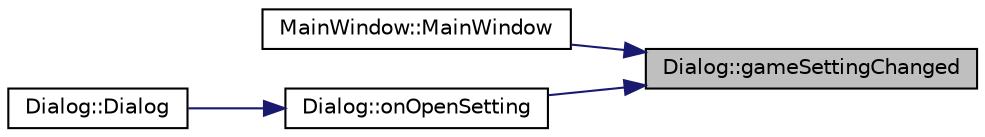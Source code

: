 digraph "Dialog::gameSettingChanged"
{
 // LATEX_PDF_SIZE
  edge [fontname="Helvetica",fontsize="10",labelfontname="Helvetica",labelfontsize="10"];
  node [fontname="Helvetica",fontsize="10",shape=record];
  rankdir="RL";
  Node1 [label="Dialog::gameSettingChanged",height=0.2,width=0.4,color="black", fillcolor="grey75", style="filled", fontcolor="black",tooltip="SIGNAL gameSettingChanged."];
  Node1 -> Node2 [dir="back",color="midnightblue",fontsize="10",style="solid",fontname="Helvetica"];
  Node2 [label="MainWindow::MainWindow",height=0.2,width=0.4,color="black", fillcolor="white", style="filled",URL="$class_main_window.html#a8b244be8b7b7db1b08de2a2acb9409db",tooltip="MainWindow constructor."];
  Node1 -> Node3 [dir="back",color="midnightblue",fontsize="10",style="solid",fontname="Helvetica"];
  Node3 [label="Dialog::onOpenSetting",height=0.2,width=0.4,color="black", fillcolor="white", style="filled",URL="$class_dialog.html#a05a4ca7d8f9099493b8597223b59c1e6",tooltip="onOpenSetting"];
  Node3 -> Node4 [dir="back",color="midnightblue",fontsize="10",style="solid",fontname="Helvetica"];
  Node4 [label="Dialog::Dialog",height=0.2,width=0.4,color="black", fillcolor="white", style="filled",URL="$class_dialog.html#ab30ac48588a82983f653f58d50a52ddc",tooltip="Dialog constructor."];
}

